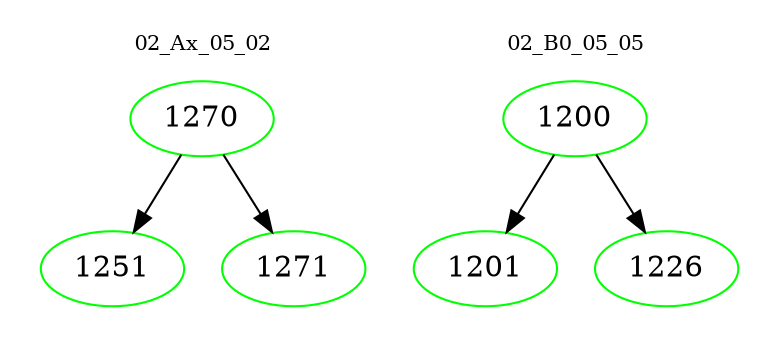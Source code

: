 digraph{
subgraph cluster_0 {
color = white
label = "02_Ax_05_02";
fontsize=10;
T0_1270 [label="1270", color="green"]
T0_1270 -> T0_1251 [color="black"]
T0_1251 [label="1251", color="green"]
T0_1270 -> T0_1271 [color="black"]
T0_1271 [label="1271", color="green"]
}
subgraph cluster_1 {
color = white
label = "02_B0_05_05";
fontsize=10;
T1_1200 [label="1200", color="green"]
T1_1200 -> T1_1201 [color="black"]
T1_1201 [label="1201", color="green"]
T1_1200 -> T1_1226 [color="black"]
T1_1226 [label="1226", color="green"]
}
}
